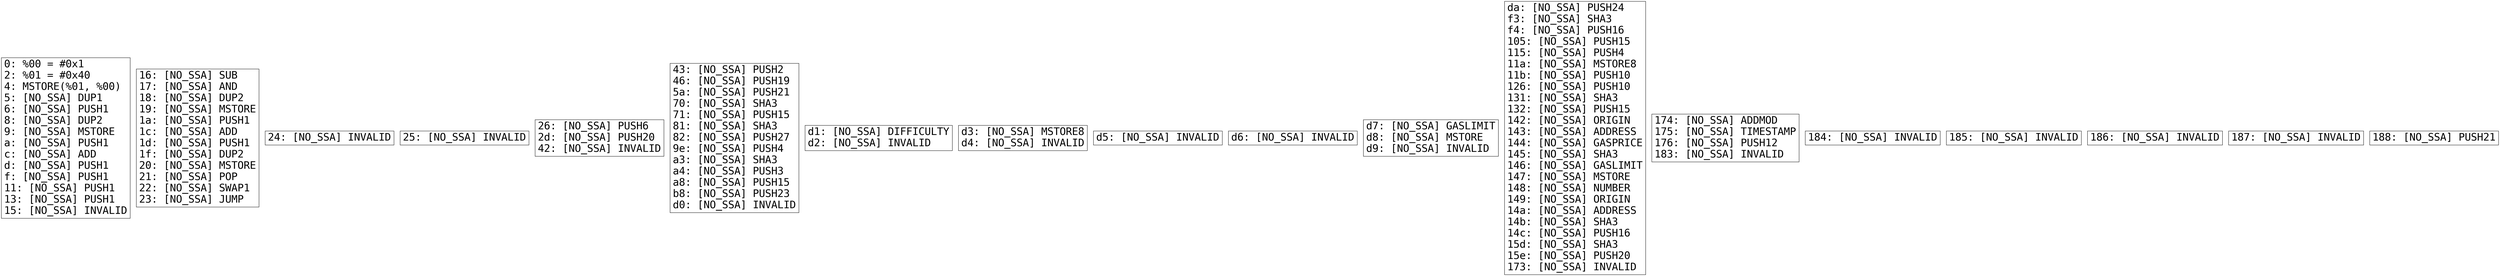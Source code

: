 digraph "graph.cfg.gv" {
	subgraph global {
		node [fontname=Courier fontsize=30.0 rank=same shape=box]
		block_0 [label="0: %00 = #0x1\l2: %01 = #0x40\l4: MSTORE(%01, %00)\l5: [NO_SSA] DUP1\l6: [NO_SSA] PUSH1\l8: [NO_SSA] DUP2\l9: [NO_SSA] MSTORE\la: [NO_SSA] PUSH1\lc: [NO_SSA] ADD\ld: [NO_SSA] PUSH1\lf: [NO_SSA] PUSH1\l11: [NO_SSA] PUSH1\l13: [NO_SSA] PUSH1\l15: [NO_SSA] INVALID\l"]
		block_16 [label="16: [NO_SSA] SUB\l17: [NO_SSA] AND\l18: [NO_SSA] DUP2\l19: [NO_SSA] MSTORE\l1a: [NO_SSA] PUSH1\l1c: [NO_SSA] ADD\l1d: [NO_SSA] PUSH1\l1f: [NO_SSA] DUP2\l20: [NO_SSA] MSTORE\l21: [NO_SSA] POP\l22: [NO_SSA] SWAP1\l23: [NO_SSA] JUMP\l"]
		block_24 [label="24: [NO_SSA] INVALID\l"]
		block_25 [label="25: [NO_SSA] INVALID\l"]
		block_26 [label="26: [NO_SSA] PUSH6\l2d: [NO_SSA] PUSH20\l42: [NO_SSA] INVALID\l"]
		block_43 [label="43: [NO_SSA] PUSH2\l46: [NO_SSA] PUSH19\l5a: [NO_SSA] PUSH21\l70: [NO_SSA] SHA3\l71: [NO_SSA] PUSH15\l81: [NO_SSA] SHA3\l82: [NO_SSA] PUSH27\l9e: [NO_SSA] PUSH4\la3: [NO_SSA] SHA3\la4: [NO_SSA] PUSH3\la8: [NO_SSA] PUSH15\lb8: [NO_SSA] PUSH23\ld0: [NO_SSA] INVALID\l"]
		block_d1 [label="d1: [NO_SSA] DIFFICULTY\ld2: [NO_SSA] INVALID\l"]
		block_d3 [label="d3: [NO_SSA] MSTORE8\ld4: [NO_SSA] INVALID\l"]
		block_d5 [label="d5: [NO_SSA] INVALID\l"]
		block_d6 [label="d6: [NO_SSA] INVALID\l"]
		block_d7 [label="d7: [NO_SSA] GASLIMIT\ld8: [NO_SSA] MSTORE\ld9: [NO_SSA] INVALID\l"]
		block_da [label="da: [NO_SSA] PUSH24\lf3: [NO_SSA] SHA3\lf4: [NO_SSA] PUSH16\l105: [NO_SSA] PUSH15\l115: [NO_SSA] PUSH4\l11a: [NO_SSA] MSTORE8\l11b: [NO_SSA] PUSH10\l126: [NO_SSA] PUSH10\l131: [NO_SSA] SHA3\l132: [NO_SSA] PUSH15\l142: [NO_SSA] ORIGIN\l143: [NO_SSA] ADDRESS\l144: [NO_SSA] GASPRICE\l145: [NO_SSA] SHA3\l146: [NO_SSA] GASLIMIT\l147: [NO_SSA] MSTORE\l148: [NO_SSA] NUMBER\l149: [NO_SSA] ORIGIN\l14a: [NO_SSA] ADDRESS\l14b: [NO_SSA] SHA3\l14c: [NO_SSA] PUSH16\l15d: [NO_SSA] SHA3\l15e: [NO_SSA] PUSH20\l173: [NO_SSA] INVALID\l"]
		block_174 [label="174: [NO_SSA] ADDMOD\l175: [NO_SSA] TIMESTAMP\l176: [NO_SSA] PUSH12\l183: [NO_SSA] INVALID\l"]
		block_184 [label="184: [NO_SSA] INVALID\l"]
		block_185 [label="185: [NO_SSA] INVALID\l"]
		block_186 [label="186: [NO_SSA] INVALID\l"]
		block_187 [label="187: [NO_SSA] INVALID\l"]
		block_188 [label="188: [NO_SSA] PUSH21\l"]
	}
}
